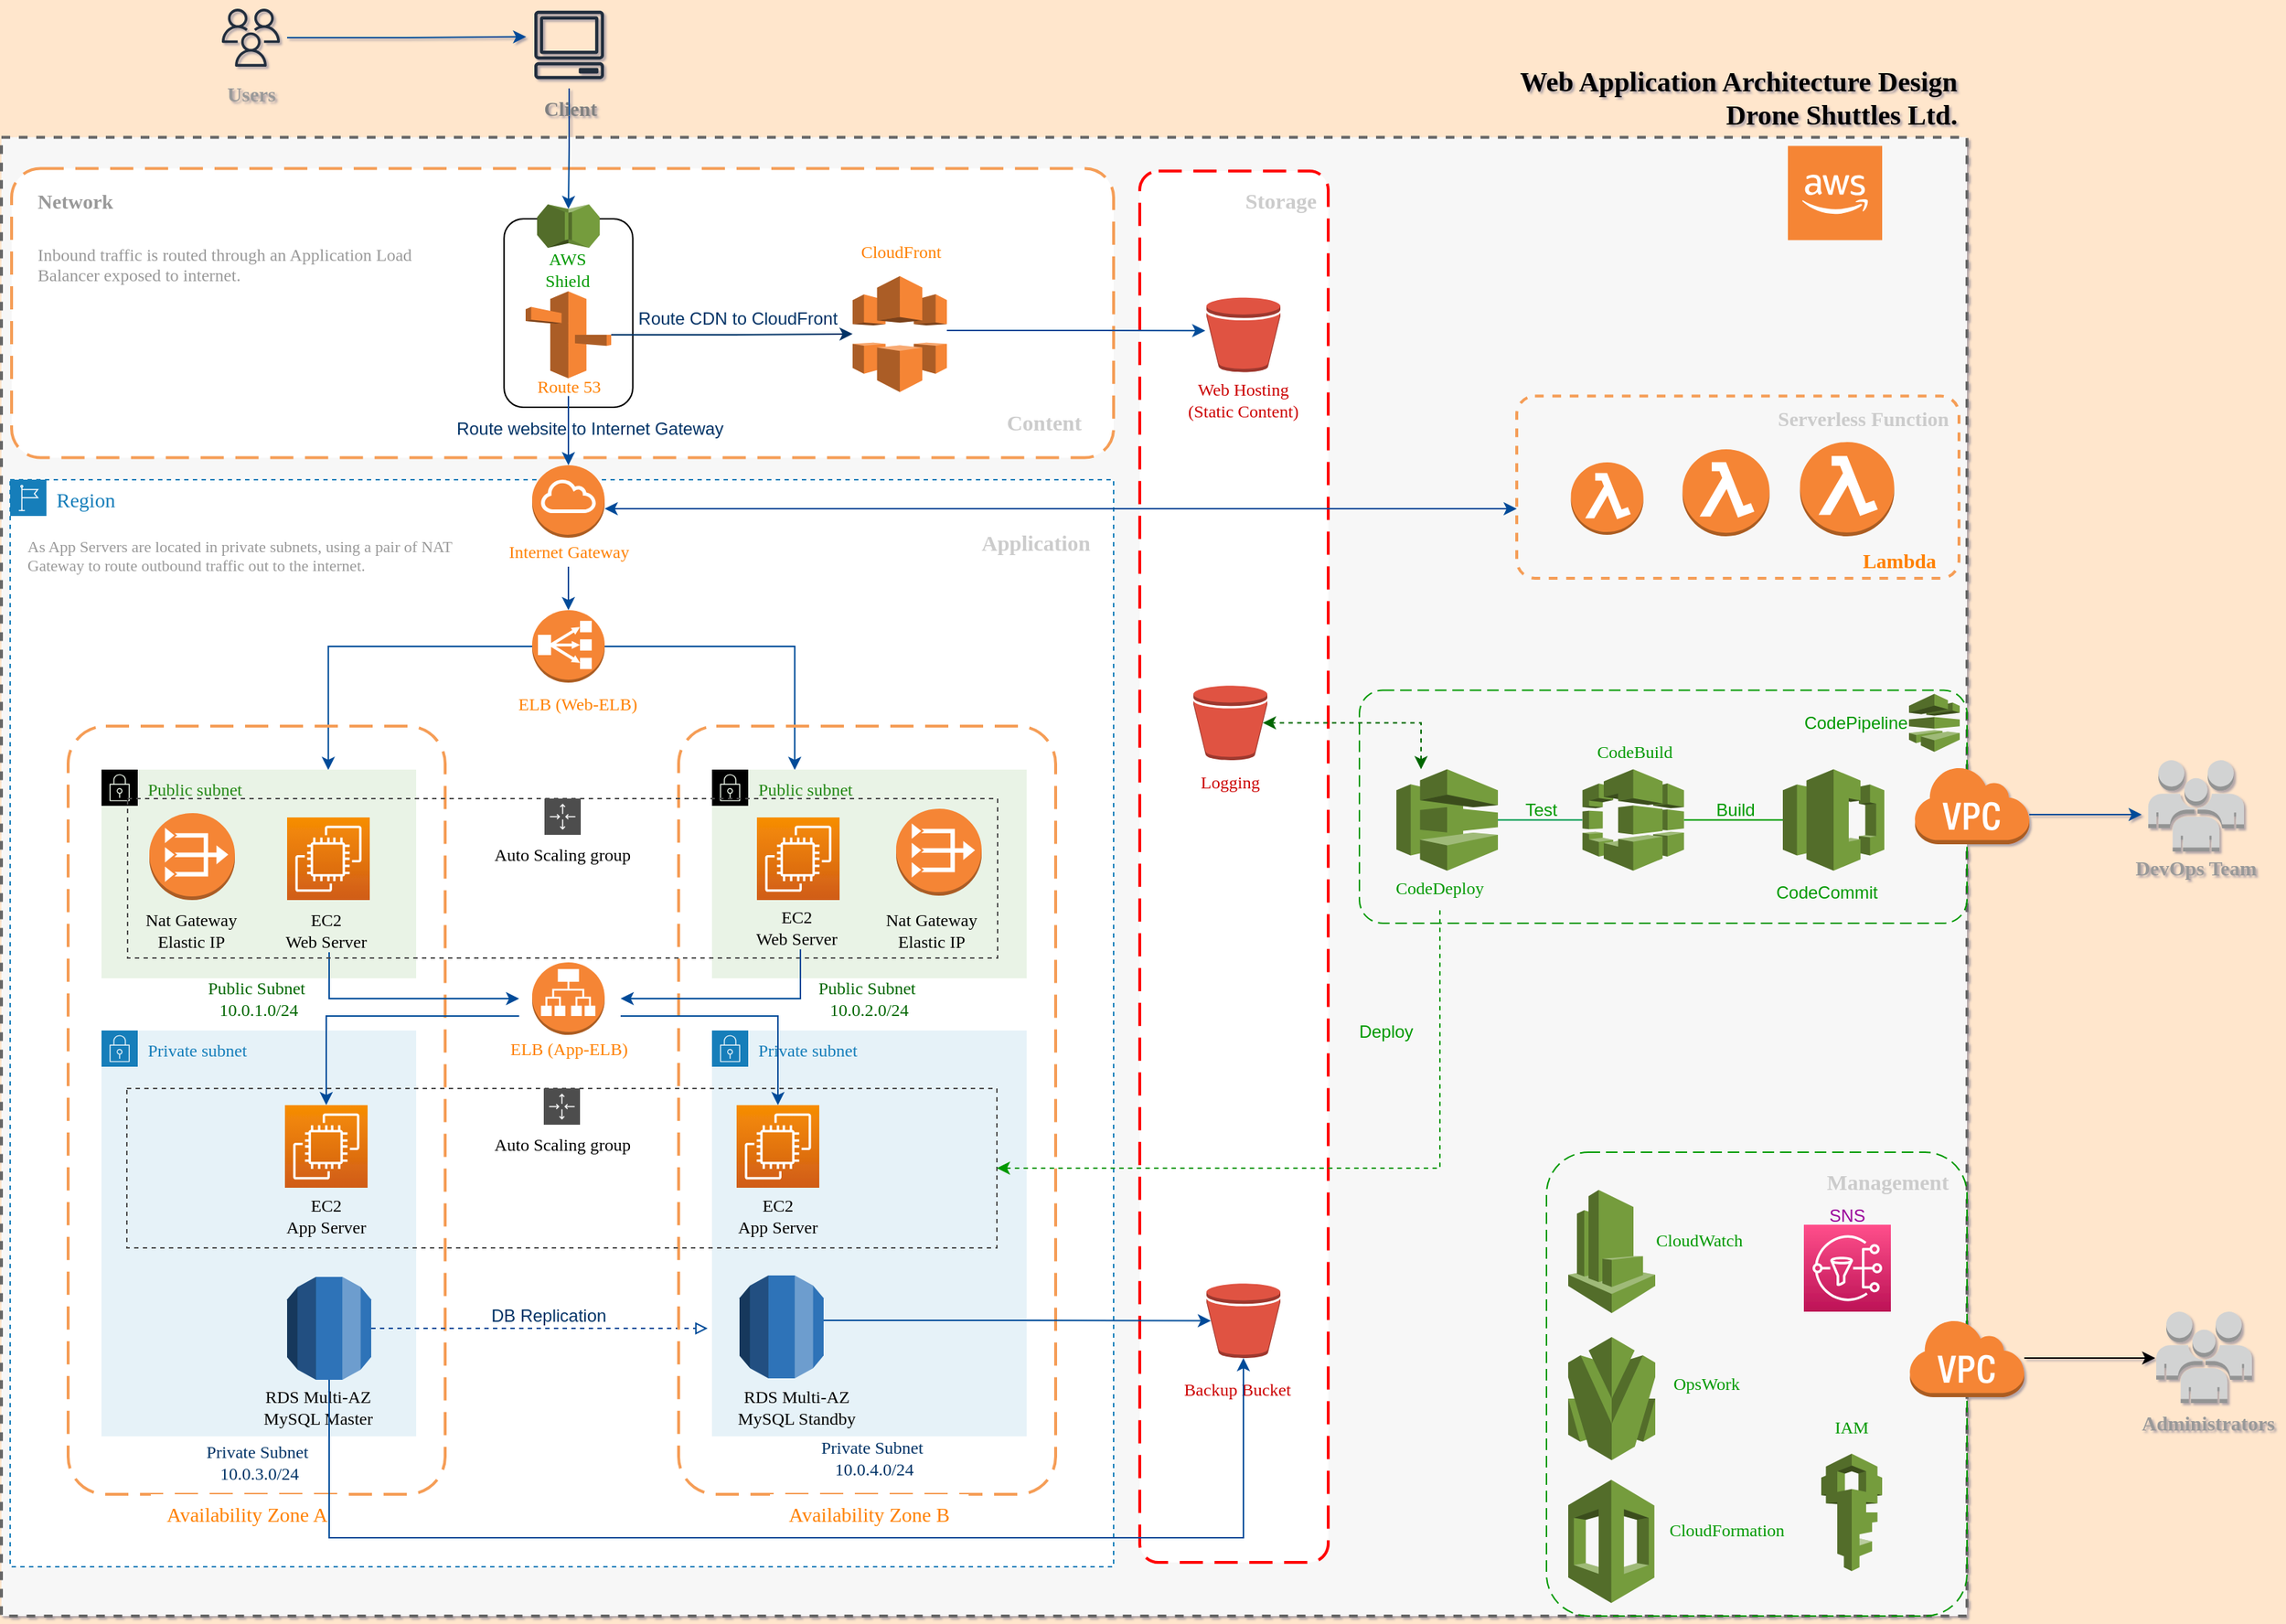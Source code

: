 <mxfile version="16.1.0" type="device"><diagram id="t9L2CBOJ9xngJ-AemiqN" name="Page-1"><mxGraphModel dx="1892" dy="1120" grid="0" gridSize="10" guides="1" tooltips="1" connect="1" arrows="1" fold="1" page="1" pageScale="1" pageWidth="827" pageHeight="1169" background="#FFE6CC" math="0" shadow="1"><root><mxCell id="0"/><mxCell id="1" parent="0"/><mxCell id="JAbM5U9XQyrOG1jiQ-Np-225" value="" style="rounded=0;arcSize=10;dashed=1;fillColor=#F7F7F7;strokeWidth=2;labelBackgroundColor=none;labelBorderColor=none;fontSize=12;fontColor=#333333;html=1;strokeColor=#666666;fontFamily=Verdana;" parent="1" vertex="1"><mxGeometry x="59" y="107.69" width="1355.5" height="1020.31" as="geometry"/></mxCell><mxCell id="JAbM5U9XQyrOG1jiQ-Np-194" value="" style="rounded=1;arcSize=10;dashed=1;strokeColor=#FF0000;fillColor=#FFFFFF;gradientColor=none;dashPattern=8 4;strokeWidth=2;labelBackgroundColor=none;labelBorderColor=none;fontSize=12;fontColor=#FF3333;html=1;fontFamily=Verdana;" parent="1" vertex="1"><mxGeometry x="844" y="131" width="130" height="960" as="geometry"/></mxCell><mxCell id="JAbM5U9XQyrOG1jiQ-Np-184" value="8" style="rounded=1;arcSize=10;dashed=1;strokeColor=#F59D56;fillColor=default;gradientColor=none;dashPattern=8 4;strokeWidth=2;labelBackgroundColor=none;labelBorderColor=none;fontSize=12;fontColor=#FF8000;html=1;fontFamily=Verdana;" parent="1" vertex="1"><mxGeometry x="66" y="129.25" width="760" height="199.5" as="geometry"/></mxCell><mxCell id="JAbM5U9XQyrOG1jiQ-Np-1" value="Region" style="points=[[0,0],[0.25,0],[0.5,0],[0.75,0],[1,0],[1,0.25],[1,0.5],[1,0.75],[1,1],[0.75,1],[0.5,1],[0.25,1],[0,1],[0,0.75],[0,0.5],[0,0.25]];outlineConnect=0;gradientColor=none;html=1;whiteSpace=wrap;fontSize=14;fontStyle=0;container=1;pointerEvents=0;collapsible=0;recursiveResize=0;shape=mxgraph.aws4.group;grIcon=mxgraph.aws4.group_region;strokeColor=#147EBA;fillColor=default;verticalAlign=top;align=left;spacingLeft=30;fontColor=#147EBA;dashed=1;fontFamily=Verdana;labelBackgroundColor=none;" parent="1" vertex="1"><mxGeometry x="65" y="344" width="761" height="750" as="geometry"/></mxCell><mxCell id="JAbM5U9XQyrOG1jiQ-Np-146" style="edgeStyle=orthogonalEdgeStyle;rounded=0;orthogonalLoop=1;jettySize=auto;html=1;fontSize=12;fontColor=#000000;strokeColor=#004C99;strokeWidth=1;entryX=0.308;entryY=0.057;entryDx=0;entryDy=0;entryPerimeter=0;fontFamily=Verdana;labelBackgroundColor=none;" parent="JAbM5U9XQyrOG1jiQ-Np-1" source="JAbM5U9XQyrOG1jiQ-Np-61" target="JAbM5U9XQyrOG1jiQ-Np-113" edge="1"><mxGeometry relative="1" as="geometry"/></mxCell><mxCell id="JAbM5U9XQyrOG1jiQ-Np-147" style="edgeStyle=orthogonalEdgeStyle;rounded=0;orthogonalLoop=1;jettySize=auto;html=1;fontSize=12;fontColor=#000000;strokeColor=#004C99;strokeWidth=1;entryX=0.69;entryY=0.057;entryDx=0;entryDy=0;entryPerimeter=0;fontFamily=Verdana;labelBackgroundColor=none;" parent="JAbM5U9XQyrOG1jiQ-Np-1" source="JAbM5U9XQyrOG1jiQ-Np-61" target="JAbM5U9XQyrOG1jiQ-Np-65" edge="1"><mxGeometry relative="1" as="geometry"/></mxCell><mxCell id="JAbM5U9XQyrOG1jiQ-Np-61" value="" style="outlineConnect=0;dashed=0;verticalLabelPosition=bottom;verticalAlign=top;align=center;html=1;shape=mxgraph.aws3.classic_load_balancer;fillColor=#F58534;gradientColor=none;rounded=1;labelBackgroundColor=none;fontSize=12;fontColor=default;strokeColor=default;fontFamily=Verdana;" parent="JAbM5U9XQyrOG1jiQ-Np-1" vertex="1"><mxGeometry x="360" y="90" width="50" height="50" as="geometry"/></mxCell><mxCell id="JAbM5U9XQyrOG1jiQ-Np-65" value="" style="rounded=1;arcSize=10;dashed=1;strokeColor=#F59D56;fillColor=none;gradientColor=none;dashPattern=8 4;strokeWidth=2;labelBackgroundColor=none;fontSize=12;fontColor=default;fontFamily=Verdana;" parent="JAbM5U9XQyrOG1jiQ-Np-1" vertex="1"><mxGeometry x="40" y="170" width="260" height="530" as="geometry"/></mxCell><mxCell id="JAbM5U9XQyrOG1jiQ-Np-76" value="ELB (Web-ELB)" style="text;strokeColor=none;fillColor=default;align=center;verticalAlign=middle;rounded=0;labelBackgroundColor=none;fontSize=12;fontColor=#FF8000;labelBorderColor=none;whiteSpace=wrap;html=1;fontFamily=Verdana;" parent="JAbM5U9XQyrOG1jiQ-Np-1" vertex="1"><mxGeometry x="340" y="140" width="103.25" height="30" as="geometry"/></mxCell><mxCell id="JAbM5U9XQyrOG1jiQ-Np-77" value="Public subnet" style="points=[[0,0],[0.25,0],[0.5,0],[0.75,0],[1,0],[1,0.25],[1,0.5],[1,0.75],[1,1],[0.75,1],[0.5,1],[0.25,1],[0,1],[0,0.75],[0,0.5],[0,0.25]];outlineConnect=0;gradientColor=none;html=1;whiteSpace=wrap;fontSize=12;fontStyle=0;container=1;pointerEvents=0;collapsible=0;recursiveResize=0;shape=mxgraph.aws4.group;grIcon=mxgraph.aws4.group_security_group;grStroke=0;strokeColor=default;fillColor=#E9F3E6;verticalAlign=top;align=left;spacingLeft=30;fontColor=#248814;dashed=0;rounded=1;labelBackgroundColor=none;labelBorderColor=none;fontFamily=Verdana;" parent="JAbM5U9XQyrOG1jiQ-Np-1" vertex="1"><mxGeometry x="63" y="200" width="217" height="144" as="geometry"/></mxCell><mxCell id="JAbM5U9XQyrOG1jiQ-Np-79" value="" style="outlineConnect=0;dashed=0;verticalLabelPosition=bottom;verticalAlign=top;align=center;html=1;shape=mxgraph.aws3.vpc_nat_gateway;fillColor=#F58536;gradientColor=none;rounded=1;labelBackgroundColor=none;fontSize=12;fontColor=default;strokeColor=default;fontFamily=Verdana;" parent="JAbM5U9XQyrOG1jiQ-Np-1" vertex="1"><mxGeometry x="96" y="230" width="59" height="60" as="geometry"/></mxCell><mxCell id="JAbM5U9XQyrOG1jiQ-Np-89" value="Private subnet" style="points=[[0,0],[0.25,0],[0.5,0],[0.75,0],[1,0],[1,0.25],[1,0.5],[1,0.75],[1,1],[0.75,1],[0.5,1],[0.25,1],[0,1],[0,0.75],[0,0.5],[0,0.25]];outlineConnect=0;gradientColor=none;html=1;whiteSpace=wrap;fontSize=12;fontStyle=0;container=1;pointerEvents=0;collapsible=0;recursiveResize=0;shape=mxgraph.aws4.group;grIcon=mxgraph.aws4.group_security_group;grStroke=0;strokeColor=#147EBA;fillColor=#E6F2F8;verticalAlign=top;align=left;spacingLeft=30;fontColor=#147EBA;dashed=0;rounded=1;labelBackgroundColor=none;labelBorderColor=none;fontFamily=Verdana;" parent="JAbM5U9XQyrOG1jiQ-Np-1" vertex="1"><mxGeometry x="63" y="380" width="217" height="280" as="geometry"/></mxCell><mxCell id="JAbM5U9XQyrOG1jiQ-Np-97" value="RDS Multi-AZ&lt;br style=&quot;font-size: 12px;&quot;&gt;MySQL Master" style="text;html=1;strokeColor=none;fillColor=none;align=center;verticalAlign=middle;whiteSpace=wrap;rounded=0;labelBackgroundColor=none;labelBorderColor=none;fontSize=12;fontColor=default;fontFamily=Verdana;" parent="JAbM5U9XQyrOG1jiQ-Np-89" vertex="1"><mxGeometry x="89" y="245" width="121" height="30" as="geometry"/></mxCell><mxCell id="JAbM5U9XQyrOG1jiQ-Np-90" value="" style="sketch=0;points=[[0,0,0],[0.25,0,0],[0.5,0,0],[0.75,0,0],[1,0,0],[0,1,0],[0.25,1,0],[0.5,1,0],[0.75,1,0],[1,1,0],[0,0.25,0],[0,0.5,0],[0,0.75,0],[1,0.25,0],[1,0.5,0],[1,0.75,0]];outlineConnect=0;fontColor=#232F3E;gradientColor=#F78E04;gradientDirection=north;fillColor=#D05C17;strokeColor=#ffffff;dashed=0;verticalLabelPosition=bottom;verticalAlign=top;align=center;html=1;fontSize=12;fontStyle=0;aspect=fixed;shape=mxgraph.aws4.resourceIcon;resIcon=mxgraph.aws4.ec2;rounded=1;labelBackgroundColor=none;labelBorderColor=none;fontFamily=Verdana;" parent="JAbM5U9XQyrOG1jiQ-Np-1" vertex="1"><mxGeometry x="191" y="233" width="57" height="57" as="geometry"/></mxCell><mxCell id="JAbM5U9XQyrOG1jiQ-Np-161" style="edgeStyle=orthogonalEdgeStyle;orthogonalLoop=1;jettySize=auto;html=1;fontSize=12;fontColor=#000000;strokeColor=#004C99;strokeWidth=1;rounded=0;dashed=1;endArrow=block;endFill=0;entryX=0.077;entryY=0.784;entryDx=0;entryDy=0;entryPerimeter=0;fontFamily=Verdana;labelBackgroundColor=none;" parent="JAbM5U9XQyrOG1jiQ-Np-1" source="JAbM5U9XQyrOG1jiQ-Np-96" target="JAbM5U9XQyrOG1jiQ-Np-113" edge="1"><mxGeometry relative="1" as="geometry"/></mxCell><mxCell id="JAbM5U9XQyrOG1jiQ-Np-96" value="" style="outlineConnect=0;dashed=0;verticalLabelPosition=bottom;verticalAlign=top;align=center;html=1;shape=mxgraph.aws3.rds;fillColor=#2E73B8;gradientColor=none;rounded=1;labelBackgroundColor=none;labelBorderColor=none;fontSize=12;fontColor=default;strokeColor=default;fontFamily=Verdana;" parent="JAbM5U9XQyrOG1jiQ-Np-1" vertex="1"><mxGeometry x="191" y="550" width="58" height="71" as="geometry"/></mxCell><mxCell id="JAbM5U9XQyrOG1jiQ-Np-98" value="Public Subnet&amp;nbsp; 10.0.1.0/24" style="text;html=1;strokeColor=none;fillColor=none;align=center;verticalAlign=middle;whiteSpace=wrap;rounded=0;labelBackgroundColor=none;labelBorderColor=none;fontSize=12;fontColor=#006600;fontFamily=Verdana;" parent="JAbM5U9XQyrOG1jiQ-Np-1" vertex="1"><mxGeometry x="127" y="350" width="89" height="16" as="geometry"/></mxCell><mxCell id="JAbM5U9XQyrOG1jiQ-Np-99" value="Private Subnet&amp;nbsp; 10.0.3.0/24" style="text;html=1;strokeColor=none;fillColor=default;align=center;verticalAlign=middle;whiteSpace=wrap;rounded=0;labelBackgroundColor=none;labelBorderColor=none;fontSize=12;fontColor=#003366;fontFamily=Verdana;" parent="JAbM5U9XQyrOG1jiQ-Np-1" vertex="1"><mxGeometry x="115.75" y="670" width="111.5" height="16" as="geometry"/></mxCell><mxCell id="JAbM5U9XQyrOG1jiQ-Np-113" value="" style="rounded=1;arcSize=10;dashed=1;strokeColor=#F59D56;fillColor=none;gradientColor=none;dashPattern=8 4;strokeWidth=2;labelBackgroundColor=none;fontSize=12;fontColor=default;fontFamily=Verdana;" parent="JAbM5U9XQyrOG1jiQ-Np-1" vertex="1"><mxGeometry x="461" y="170" width="260" height="530" as="geometry"/></mxCell><mxCell id="JAbM5U9XQyrOG1jiQ-Np-114" value="Public subnet" style="points=[[0,0],[0.25,0],[0.5,0],[0.75,0],[1,0],[1,0.25],[1,0.5],[1,0.75],[1,1],[0.75,1],[0.5,1],[0.25,1],[0,1],[0,0.75],[0,0.5],[0,0.25]];outlineConnect=0;gradientColor=none;html=1;whiteSpace=wrap;fontSize=12;fontStyle=0;container=1;pointerEvents=0;collapsible=0;recursiveResize=0;shape=mxgraph.aws4.group;grIcon=mxgraph.aws4.group_security_group;grStroke=0;strokeColor=default;fillColor=#E9F3E6;verticalAlign=top;align=left;spacingLeft=30;fontColor=#248814;dashed=0;rounded=1;labelBackgroundColor=none;labelBorderColor=none;fontFamily=Verdana;" parent="JAbM5U9XQyrOG1jiQ-Np-1" vertex="1"><mxGeometry x="484" y="200" width="217" height="144" as="geometry"/></mxCell><mxCell id="JAbM5U9XQyrOG1jiQ-Np-118" value="Private subnet" style="points=[[0,0],[0.25,0],[0.5,0],[0.75,0],[1,0],[1,0.25],[1,0.5],[1,0.75],[1,1],[0.75,1],[0.5,1],[0.25,1],[0,1],[0,0.75],[0,0.5],[0,0.25]];outlineConnect=0;gradientColor=none;html=1;whiteSpace=wrap;fontSize=12;fontStyle=0;container=1;pointerEvents=0;collapsible=0;recursiveResize=0;shape=mxgraph.aws4.group;grIcon=mxgraph.aws4.group_security_group;grStroke=0;strokeColor=#147EBA;fillColor=#E6F2F8;verticalAlign=top;align=left;spacingLeft=30;fontColor=#147EBA;dashed=0;rounded=1;labelBackgroundColor=none;labelBorderColor=none;fontFamily=Verdana;" parent="JAbM5U9XQyrOG1jiQ-Np-1" vertex="1"><mxGeometry x="484" y="380" width="217" height="280" as="geometry"/></mxCell><mxCell id="JAbM5U9XQyrOG1jiQ-Np-159" value="RDS Multi-AZ&lt;br style=&quot;font-size: 12px;&quot;&gt;MySQL Standby" style="text;html=1;strokeColor=none;fillColor=none;align=center;verticalAlign=middle;whiteSpace=wrap;rounded=0;labelBackgroundColor=none;labelBorderColor=none;fontSize=12;fontColor=default;fontFamily=Verdana;" parent="JAbM5U9XQyrOG1jiQ-Np-118" vertex="1"><mxGeometry x="4" y="245" width="109" height="30" as="geometry"/></mxCell><mxCell id="JAbM5U9XQyrOG1jiQ-Np-121" value="" style="sketch=0;points=[[0,0,0],[0.25,0,0],[0.5,0,0],[0.75,0,0],[1,0,0],[0,1,0],[0.25,1,0],[0.5,1,0],[0.75,1,0],[1,1,0],[0,0.25,0],[0,0.5,0],[0,0.75,0],[1,0.25,0],[1,0.5,0],[1,0.75,0]];outlineConnect=0;fontColor=#232F3E;gradientColor=#F78E04;gradientDirection=north;fillColor=#D05C17;strokeColor=#ffffff;dashed=0;verticalLabelPosition=bottom;verticalAlign=top;align=center;html=1;fontSize=12;fontStyle=0;aspect=fixed;shape=mxgraph.aws4.resourceIcon;resIcon=mxgraph.aws4.ec2;rounded=1;labelBackgroundColor=none;labelBorderColor=none;fontFamily=Verdana;" parent="JAbM5U9XQyrOG1jiQ-Np-1" vertex="1"><mxGeometry x="515" y="233" width="57" height="57" as="geometry"/></mxCell><mxCell id="JAbM5U9XQyrOG1jiQ-Np-122" value="" style="outlineConnect=0;dashed=0;verticalLabelPosition=bottom;verticalAlign=top;align=center;html=1;shape=mxgraph.aws3.rds;fillColor=#2E73B8;gradientColor=none;rounded=1;labelBackgroundColor=none;labelBorderColor=none;fontSize=12;fontColor=default;strokeColor=default;fontFamily=Verdana;" parent="JAbM5U9XQyrOG1jiQ-Np-1" vertex="1"><mxGeometry x="503" y="549" width="58" height="71" as="geometry"/></mxCell><mxCell id="JAbM5U9XQyrOG1jiQ-Np-124" value="Public Subnet&amp;nbsp; 10.0.2.0/24" style="text;html=1;strokeColor=none;fillColor=none;align=center;verticalAlign=middle;whiteSpace=wrap;rounded=0;labelBackgroundColor=none;labelBorderColor=none;fontSize=12;fontColor=#006600;fontFamily=Verdana;" parent="JAbM5U9XQyrOG1jiQ-Np-1" vertex="1"><mxGeometry x="548" y="350" width="89" height="16" as="geometry"/></mxCell><mxCell id="JAbM5U9XQyrOG1jiQ-Np-125" value="Private Subnet&amp;nbsp; 10.0.4.0/24" style="text;html=1;strokeColor=none;fillColor=default;align=center;verticalAlign=middle;whiteSpace=wrap;rounded=0;labelBackgroundColor=none;labelBorderColor=none;fontSize=12;fontColor=#003366;fontFamily=Verdana;" parent="JAbM5U9XQyrOG1jiQ-Np-1" vertex="1"><mxGeometry x="540.25" y="667" width="111.5" height="16" as="geometry"/></mxCell><mxCell id="JAbM5U9XQyrOG1jiQ-Np-126" value="Availability Zone A" style="text;html=1;strokeColor=none;fillColor=default;align=center;verticalAlign=middle;whiteSpace=wrap;rounded=0;labelBackgroundColor=none;labelBorderColor=none;fontSize=14;fontColor=#FF8000;fontFamily=Verdana;" parent="JAbM5U9XQyrOG1jiQ-Np-1" vertex="1"><mxGeometry x="97" y="700" width="133" height="30" as="geometry"/></mxCell><mxCell id="JAbM5U9XQyrOG1jiQ-Np-128" value="Availability Zone B" style="text;html=1;strokeColor=none;fillColor=default;align=center;verticalAlign=middle;whiteSpace=wrap;rounded=0;labelBackgroundColor=none;labelBorderColor=none;fontSize=14;fontColor=#FF8000;fontFamily=Verdana;" parent="JAbM5U9XQyrOG1jiQ-Np-1" vertex="1"><mxGeometry x="524" y="700" width="137" height="30" as="geometry"/></mxCell><mxCell id="JAbM5U9XQyrOG1jiQ-Np-145" value="Auto Scaling group" style="points=[[0,0],[0.25,0],[0.5,0],[0.75,0],[1,0],[1,0.25],[1,0.5],[1,0.75],[1,1],[0.75,1],[0.5,1],[0.25,1],[0,1],[0,0.75],[0,0.5],[0,0.25]];outlineConnect=0;gradientColor=none;html=1;whiteSpace=wrap;fontSize=12;fontStyle=0;container=1;pointerEvents=0;collapsible=0;recursiveResize=0;shape=mxgraph.aws4.groupCenter;grIcon=mxgraph.aws4.group_auto_scaling_group;grStroke=1;strokeColor=#4D4D4D;fillColor=none;verticalAlign=top;align=center;fontColor=#000000;dashed=1;spacingTop=25;rounded=1;labelBackgroundColor=none;labelBorderColor=none;fontFamily=Verdana;" parent="JAbM5U9XQyrOG1jiQ-Np-1" vertex="1"><mxGeometry x="80.5" y="420" width="600" height="110" as="geometry"/></mxCell><mxCell id="JAbM5U9XQyrOG1jiQ-Np-95" value="EC2&lt;br style=&quot;font-size: 12px;&quot;&gt;App Server" style="text;html=1;strokeColor=none;fillColor=none;align=center;verticalAlign=middle;whiteSpace=wrap;rounded=0;labelBackgroundColor=none;labelBorderColor=none;fontSize=12;fontColor=default;fontFamily=Verdana;" parent="JAbM5U9XQyrOG1jiQ-Np-145" vertex="1"><mxGeometry x="96.25" y="73" width="82" height="30" as="geometry"/></mxCell><mxCell id="JAbM5U9XQyrOG1jiQ-Np-116" value="" style="outlineConnect=0;dashed=0;verticalLabelPosition=bottom;verticalAlign=top;align=center;html=1;shape=mxgraph.aws3.vpc_nat_gateway;fillColor=#F58536;gradientColor=none;rounded=1;labelBackgroundColor=none;fontSize=12;fontColor=default;strokeColor=default;fontFamily=Verdana;" parent="JAbM5U9XQyrOG1jiQ-Np-1" vertex="1"><mxGeometry x="611" y="227" width="59" height="60" as="geometry"/></mxCell><mxCell id="JAbM5U9XQyrOG1jiQ-Np-156" style="edgeStyle=orthogonalEdgeStyle;rounded=0;orthogonalLoop=1;jettySize=auto;html=1;entryX=0.5;entryY=0;entryDx=0;entryDy=0;entryPerimeter=0;fontSize=12;fontColor=#000000;strokeColor=#004C99;strokeWidth=1;fontFamily=Verdana;labelBackgroundColor=none;" parent="JAbM5U9XQyrOG1jiQ-Np-1" target="JAbM5U9XQyrOG1jiQ-Np-94" edge="1"><mxGeometry relative="1" as="geometry"><mxPoint x="351" y="370" as="sourcePoint"/><Array as="points"><mxPoint x="218" y="370"/></Array></mxGeometry></mxCell><mxCell id="JAbM5U9XQyrOG1jiQ-Np-158" style="edgeStyle=orthogonalEdgeStyle;rounded=0;orthogonalLoop=1;jettySize=auto;html=1;entryX=0.5;entryY=0;entryDx=0;entryDy=0;entryPerimeter=0;fontSize=12;fontColor=#000000;strokeColor=#004C99;strokeWidth=1;fontFamily=Verdana;labelBackgroundColor=none;" parent="JAbM5U9XQyrOG1jiQ-Np-1" target="JAbM5U9XQyrOG1jiQ-Np-119" edge="1"><mxGeometry relative="1" as="geometry"><mxPoint x="421" y="370" as="sourcePoint"/><Array as="points"><mxPoint x="530" y="370"/></Array></mxGeometry></mxCell><mxCell id="JAbM5U9XQyrOG1jiQ-Np-148" value="" style="outlineConnect=0;dashed=0;verticalLabelPosition=bottom;verticalAlign=top;align=center;html=1;shape=mxgraph.aws3.application_load_balancer;fillColor=#F58534;gradientColor=none;rounded=1;labelBackgroundColor=none;labelBorderColor=none;fontSize=12;fontColor=#000000;strokeColor=#4D4D4D;fontFamily=Verdana;" parent="JAbM5U9XQyrOG1jiQ-Np-1" vertex="1"><mxGeometry x="360" y="333" width="50" height="50" as="geometry"/></mxCell><mxCell id="JAbM5U9XQyrOG1jiQ-Np-153" style="edgeStyle=orthogonalEdgeStyle;rounded=0;orthogonalLoop=1;jettySize=auto;html=1;fontSize=12;fontColor=#000000;strokeColor=#004C99;strokeWidth=1;fontFamily=Verdana;labelBackgroundColor=none;" parent="JAbM5U9XQyrOG1jiQ-Np-1" source="JAbM5U9XQyrOG1jiQ-Np-91" edge="1"><mxGeometry relative="1" as="geometry"><mxPoint x="351" y="358" as="targetPoint"/><Array as="points"><mxPoint x="220" y="358"/></Array></mxGeometry></mxCell><mxCell id="JAbM5U9XQyrOG1jiQ-Np-155" value="ELB (App-ELB)" style="text;strokeColor=none;fillColor=default;align=center;verticalAlign=middle;rounded=0;labelBackgroundColor=none;fontSize=12;fontColor=#FF8000;labelBorderColor=none;whiteSpace=wrap;html=1;fontFamily=Verdana;" parent="JAbM5U9XQyrOG1jiQ-Np-1" vertex="1"><mxGeometry x="331.63" y="383" width="106.75" height="20" as="geometry"/></mxCell><mxCell id="JAbM5U9XQyrOG1jiQ-Np-120" value="EC2&lt;br style=&quot;font-size: 12px;&quot;&gt;App Server" style="text;html=1;strokeColor=none;fillColor=none;align=center;verticalAlign=middle;whiteSpace=wrap;rounded=0;labelBackgroundColor=none;labelBorderColor=none;fontSize=12;fontColor=default;fontFamily=Verdana;" parent="JAbM5U9XQyrOG1jiQ-Np-1" vertex="1"><mxGeometry x="486" y="493" width="87" height="30" as="geometry"/></mxCell><mxCell id="JAbM5U9XQyrOG1jiQ-Np-119" value="" style="sketch=0;points=[[0,0,0],[0.25,0,0],[0.5,0,0],[0.75,0,0],[1,0,0],[0,1,0],[0.25,1,0],[0.5,1,0],[0.75,1,0],[1,1,0],[0,0.25,0],[0,0.5,0],[0,0.75,0],[1,0.25,0],[1,0.5,0],[1,0.75,0]];outlineConnect=0;fontColor=#232F3E;gradientColor=#F78E04;gradientDirection=north;fillColor=#D05C17;strokeColor=#ffffff;dashed=0;verticalLabelPosition=bottom;verticalAlign=top;align=center;html=1;fontSize=12;fontStyle=0;aspect=fixed;shape=mxgraph.aws4.resourceIcon;resIcon=mxgraph.aws4.ec2;rounded=1;labelBackgroundColor=none;labelBorderColor=none;fontFamily=Verdana;" parent="JAbM5U9XQyrOG1jiQ-Np-1" vertex="1"><mxGeometry x="501" y="431.5" width="57" height="57" as="geometry"/></mxCell><mxCell id="JAbM5U9XQyrOG1jiQ-Np-94" value="" style="sketch=0;points=[[0,0,0],[0.25,0,0],[0.5,0,0],[0.75,0,0],[1,0,0],[0,1,0],[0.25,1,0],[0.5,1,0],[0.75,1,0],[1,1,0],[0,0.25,0],[0,0.5,0],[0,0.75,0],[1,0.25,0],[1,0.5,0],[1,0.75,0]];outlineConnect=0;fontColor=#232F3E;gradientColor=#F78E04;gradientDirection=north;fillColor=#D05C17;strokeColor=#ffffff;dashed=0;verticalLabelPosition=bottom;verticalAlign=top;align=center;html=1;fontSize=12;fontStyle=0;aspect=fixed;shape=mxgraph.aws4.resourceIcon;resIcon=mxgraph.aws4.ec2;rounded=1;labelBackgroundColor=none;labelBorderColor=none;fontFamily=Verdana;" parent="JAbM5U9XQyrOG1jiQ-Np-1" vertex="1"><mxGeometry x="189.5" y="431.5" width="57" height="57" as="geometry"/></mxCell><mxCell id="JAbM5U9XQyrOG1jiQ-Np-167" value="" style="outlineConnect=0;dashed=0;verticalLabelPosition=bottom;verticalAlign=top;align=center;html=1;shape=mxgraph.aws3.internet_gateway;fillColor=#F58534;gradientColor=none;rounded=1;labelBackgroundColor=none;labelBorderColor=none;fontSize=12;fontColor=#000000;strokeColor=#4D4D4D;fontFamily=Verdana;" parent="JAbM5U9XQyrOG1jiQ-Np-1" vertex="1"><mxGeometry x="360" y="-10" width="50" height="50" as="geometry"/></mxCell><mxCell id="JAbM5U9XQyrOG1jiQ-Np-172" style="edgeStyle=orthogonalEdgeStyle;rounded=0;sketch=0;orthogonalLoop=1;jettySize=auto;html=1;entryX=0.5;entryY=0;entryDx=0;entryDy=0;entryPerimeter=0;shadow=0;fontSize=12;fontColor=#000000;endArrow=classic;endFill=1;strokeColor=#004C99;strokeWidth=1;fontFamily=Verdana;labelBackgroundColor=none;" parent="JAbM5U9XQyrOG1jiQ-Np-1" source="JAbM5U9XQyrOG1jiQ-Np-168" target="JAbM5U9XQyrOG1jiQ-Np-61" edge="1"><mxGeometry relative="1" as="geometry"/></mxCell><mxCell id="JAbM5U9XQyrOG1jiQ-Np-168" value="Internet Gateway" style="text;strokeColor=none;fillColor=default;align=center;verticalAlign=middle;rounded=0;labelBackgroundColor=none;fontSize=12;fontColor=#FF8000;labelBorderColor=none;whiteSpace=wrap;html=1;fontFamily=Verdana;" parent="JAbM5U9XQyrOG1jiQ-Np-1" vertex="1"><mxGeometry x="329.63" y="40" width="110.75" height="20" as="geometry"/></mxCell><mxCell id="JAbM5U9XQyrOG1jiQ-Np-115" value="EC2&lt;br style=&quot;font-size: 12px;&quot;&gt;Web Server" style="text;html=1;strokeColor=none;fillColor=none;align=center;verticalAlign=middle;whiteSpace=wrap;rounded=0;labelBackgroundColor=none;labelBorderColor=none;fontSize=12;fontColor=default;fontFamily=Verdana;" parent="JAbM5U9XQyrOG1jiQ-Np-1" vertex="1"><mxGeometry x="501" y="294" width="83" height="30" as="geometry"/></mxCell><mxCell id="JAbM5U9XQyrOG1jiQ-Np-181" style="edgeStyle=orthogonalEdgeStyle;rounded=0;sketch=0;orthogonalLoop=1;jettySize=auto;html=1;entryX=0.006;entryY=0.406;entryDx=0;entryDy=0;entryPerimeter=0;shadow=0;fontSize=12;fontColor=#FF8000;endArrow=classic;endFill=1;strokeColor=#004C99;strokeWidth=1;fontFamily=Verdana;labelBackgroundColor=none;" parent="1" source="JAbM5U9XQyrOG1jiQ-Np-8" target="JAbM5U9XQyrOG1jiQ-Np-13" edge="1"><mxGeometry relative="1" as="geometry"/></mxCell><mxCell id="JAbM5U9XQyrOG1jiQ-Np-8" value="Users" style="sketch=0;outlineConnect=0;fontColor=#999999;gradientColor=none;strokeColor=#232F3E;fillColor=none;dashed=0;verticalLabelPosition=bottom;verticalAlign=top;align=center;html=1;fontSize=14;fontStyle=1;aspect=fixed;shape=mxgraph.aws4.resourceIcon;resIcon=mxgraph.aws4.users;fontFamily=Verdana;labelBackgroundColor=none;" parent="1" vertex="1"><mxGeometry x="206" y="14" width="50" height="50" as="geometry"/></mxCell><mxCell id="JAbM5U9XQyrOG1jiQ-Np-180" style="edgeStyle=orthogonalEdgeStyle;rounded=0;sketch=0;orthogonalLoop=1;jettySize=auto;html=1;entryX=0.5;entryY=0.105;entryDx=0;entryDy=0;entryPerimeter=0;shadow=0;fontSize=12;fontColor=#FF8000;endArrow=classic;endFill=1;strokeColor=#004C99;strokeWidth=1;fontFamily=Verdana;labelBackgroundColor=none;" parent="1" source="JAbM5U9XQyrOG1jiQ-Np-13" target="JAbM5U9XQyrOG1jiQ-Np-37" edge="1"><mxGeometry relative="1" as="geometry"/></mxCell><mxCell id="JAbM5U9XQyrOG1jiQ-Np-13" value="Client" style="sketch=0;outlineConnect=0;fontColor=#808080;gradientColor=none;strokeColor=#232F3E;fillColor=none;dashed=0;verticalLabelPosition=bottom;verticalAlign=top;align=center;html=1;fontSize=14;fontStyle=1;aspect=fixed;shape=mxgraph.aws4.resourceIcon;resIcon=mxgraph.aws4.client;fontFamily=Verdana;labelBackgroundColor=none;" parent="1" vertex="1"><mxGeometry x="420.51" y="14" width="60" height="60" as="geometry"/></mxCell><mxCell id="JAbM5U9XQyrOG1jiQ-Np-46" value="" style="rounded=1;whiteSpace=wrap;html=1;fontSize=12;labelBackgroundColor=none;fontColor=default;fillColor=none;strokeColor=default;fontFamily=Verdana;" parent="1" vertex="1"><mxGeometry x="405.63" y="164" width="88.75" height="130" as="geometry"/></mxCell><mxCell id="EipkWplSexkDDPjJkWgK-40" style="edgeStyle=orthogonalEdgeStyle;rounded=0;orthogonalLoop=1;jettySize=auto;html=1;fontSize=12;fontColor=#003366;startArrow=none;startFill=0;endArrow=classic;endFill=1;strokeColor=#003366;" edge="1" parent="1" source="JAbM5U9XQyrOG1jiQ-Np-17" target="JAbM5U9XQyrOG1jiQ-Np-175"><mxGeometry relative="1" as="geometry"/></mxCell><mxCell id="JAbM5U9XQyrOG1jiQ-Np-17" value="" style="outlineConnect=0;dashed=0;verticalLabelPosition=bottom;verticalAlign=top;align=center;html=1;shape=mxgraph.aws3.route_53;fillColor=#F58536;gradientColor=none;fontFamily=Verdana;fontSize=12;labelBackgroundColor=none;" parent="1" vertex="1"><mxGeometry x="420.5" y="214" width="59" height="60" as="geometry"/></mxCell><mxCell id="JAbM5U9XQyrOG1jiQ-Np-37" value="" style="outlineConnect=0;dashed=0;verticalLabelPosition=bottom;verticalAlign=top;align=center;html=1;shape=mxgraph.aws3.shield;fillColor=#759C3E;gradientColor=none;fontSize=12;fontFamily=Verdana;labelBackgroundColor=none;" parent="1" vertex="1"><mxGeometry x="428.38" y="154" width="43.25" height="30" as="geometry"/></mxCell><mxCell id="JAbM5U9XQyrOG1jiQ-Np-169" style="edgeStyle=orthogonalEdgeStyle;rounded=0;sketch=0;orthogonalLoop=1;jettySize=auto;html=1;entryX=0.5;entryY=0;entryDx=0;entryDy=0;entryPerimeter=0;shadow=0;fontSize=12;fontColor=#000000;endArrow=classic;endFill=1;strokeColor=#004C99;strokeWidth=1;fontFamily=Verdana;labelBackgroundColor=none;" parent="1" source="JAbM5U9XQyrOG1jiQ-Np-26" target="JAbM5U9XQyrOG1jiQ-Np-167" edge="1"><mxGeometry relative="1" as="geometry"><Array as="points"><mxPoint x="450" y="308"/><mxPoint x="450" y="308"/></Array></mxGeometry></mxCell><mxCell id="JAbM5U9XQyrOG1jiQ-Np-26" value="Route 53" style="text;html=1;strokeColor=none;fillColor=none;align=center;verticalAlign=middle;whiteSpace=wrap;rounded=0;labelBackgroundColor=none;fontSize=12;fontColor=#FF8000;fontFamily=Verdana;" parent="1" vertex="1"><mxGeometry x="420.51" y="274" width="59" height="12.25" as="geometry"/></mxCell><mxCell id="JAbM5U9XQyrOG1jiQ-Np-41" value="AWS&lt;br style=&quot;font-size: 12px;&quot;&gt;Shield" style="text;html=1;strokeColor=none;fillColor=default;align=center;verticalAlign=middle;whiteSpace=wrap;rounded=0;labelBackgroundColor=none;fontSize=12;fontColor=#009900;fontFamily=Verdana;" parent="1" vertex="1"><mxGeometry x="413.39" y="192.88" width="73.24" height="12.25" as="geometry"/></mxCell><mxCell id="JAbM5U9XQyrOG1jiQ-Np-144" value="Auto Scaling group" style="points=[[0,0],[0.25,0],[0.5,0],[0.75,0],[1,0],[1,0.25],[1,0.5],[1,0.75],[1,1],[0.75,1],[0.5,1],[0.25,1],[0,1],[0,0.75],[0,0.5],[0,0.25]];outlineConnect=0;gradientColor=none;html=1;whiteSpace=wrap;fontSize=12;fontStyle=0;container=1;pointerEvents=0;collapsible=0;recursiveResize=0;shape=mxgraph.aws4.groupCenter;grIcon=mxgraph.aws4.group_auto_scaling_group;grStroke=1;strokeColor=#4D4D4D;fillColor=none;verticalAlign=top;align=center;fontColor=#000000;dashed=1;spacingTop=25;rounded=1;labelBackgroundColor=none;labelBorderColor=none;fontFamily=Verdana;" parent="1" vertex="1"><mxGeometry x="146" y="564" width="600" height="110" as="geometry"/></mxCell><mxCell id="JAbM5U9XQyrOG1jiQ-Np-80" value="Nat Gateway&lt;br style=&quot;font-size: 12px;&quot;&gt;Elastic IP" style="text;html=1;strokeColor=none;fillColor=none;align=center;verticalAlign=middle;whiteSpace=wrap;rounded=0;labelBackgroundColor=none;fontSize=12;fontColor=default;fontFamily=Verdana;" parent="JAbM5U9XQyrOG1jiQ-Np-144" vertex="1"><mxGeometry y="76" width="88" height="30" as="geometry"/></mxCell><mxCell id="JAbM5U9XQyrOG1jiQ-Np-91" value="EC2&lt;br style=&quot;font-size: 12px;&quot;&gt;Web Server" style="text;html=1;strokeColor=none;fillColor=none;align=center;verticalAlign=middle;whiteSpace=wrap;rounded=0;labelBackgroundColor=none;labelBorderColor=none;fontSize=12;fontColor=default;fontFamily=Verdana;" parent="JAbM5U9XQyrOG1jiQ-Np-144" vertex="1"><mxGeometry x="92" y="76" width="89.5" height="30" as="geometry"/></mxCell><mxCell id="JAbM5U9XQyrOG1jiQ-Np-117" value="Nat Gateway&lt;br style=&quot;font-size: 12px;&quot;&gt;Elastic IP" style="text;html=1;strokeColor=none;fillColor=none;align=center;verticalAlign=middle;whiteSpace=wrap;rounded=0;labelBackgroundColor=none;fontSize=12;fontColor=default;fontFamily=Verdana;" parent="JAbM5U9XQyrOG1jiQ-Np-144" vertex="1"><mxGeometry x="507.5" y="76" width="92.5" height="30" as="geometry"/></mxCell><mxCell id="JAbM5U9XQyrOG1jiQ-Np-154" style="edgeStyle=orthogonalEdgeStyle;rounded=0;orthogonalLoop=1;jettySize=auto;html=1;fontSize=12;fontColor=#000000;strokeColor=#004C99;strokeWidth=1;fontFamily=Verdana;labelBackgroundColor=none;" parent="1" source="JAbM5U9XQyrOG1jiQ-Np-115" edge="1"><mxGeometry relative="1" as="geometry"><mxPoint x="486" y="702" as="targetPoint"/><Array as="points"><mxPoint x="610" y="702"/></Array></mxGeometry></mxCell><mxCell id="JAbM5U9XQyrOG1jiQ-Np-196" style="edgeStyle=orthogonalEdgeStyle;rounded=0;sketch=0;orthogonalLoop=1;jettySize=auto;html=1;entryX=0.06;entryY=0.5;entryDx=0;entryDy=0;entryPerimeter=0;shadow=0;fontSize=12;fontColor=#FF0000;endArrow=classic;endFill=1;strokeColor=#004C99;strokeWidth=1;fontFamily=Verdana;labelBackgroundColor=none;" parent="1" source="JAbM5U9XQyrOG1jiQ-Np-175" edge="1"><mxGeometry relative="1" as="geometry"><mxPoint x="889.22" y="241.125" as="targetPoint"/><Array as="points"><mxPoint x="784" y="241"/><mxPoint x="784" y="241"/></Array></mxGeometry></mxCell><mxCell id="JAbM5U9XQyrOG1jiQ-Np-175" value="" style="outlineConnect=0;dashed=0;verticalLabelPosition=bottom;verticalAlign=top;align=center;html=1;shape=mxgraph.aws3.cloudfront;fillColor=#F58536;gradientColor=none;rounded=1;labelBackgroundColor=none;labelBorderColor=none;fontSize=12;fontColor=#000000;strokeColor=#4D4D4D;fontFamily=Verdana;" parent="1" vertex="1"><mxGeometry x="646" y="203.44" width="65" height="80" as="geometry"/></mxCell><mxCell id="JAbM5U9XQyrOG1jiQ-Np-177" value="CloudFront" style="text;html=1;strokeColor=none;fillColor=none;align=center;verticalAlign=middle;whiteSpace=wrap;rounded=0;labelBackgroundColor=none;fontSize=12;fontColor=#FF8000;fontFamily=Verdana;" parent="1" vertex="1"><mxGeometry x="649.75" y="180.63" width="59" height="12.25" as="geometry"/></mxCell><mxCell id="JAbM5U9XQyrOG1jiQ-Np-139" value="Web Hosting&lt;br style=&quot;font-size: 12px;&quot;&gt;(Static Content)" style="text;html=1;strokeColor=none;fillColor=default;align=center;verticalAlign=middle;whiteSpace=wrap;rounded=0;labelBackgroundColor=none;labelBorderColor=none;fontSize=12;fontColor=#CC0000;fontFamily=Verdana;" parent="1" vertex="1"><mxGeometry x="866" y="274" width="99" height="30" as="geometry"/></mxCell><mxCell id="JAbM5U9XQyrOG1jiQ-Np-132" value="" style="outlineConnect=0;dashed=0;verticalLabelPosition=bottom;verticalAlign=top;align=center;html=1;shape=mxgraph.aws3.bucket;fillColor=#E05243;gradientColor=none;rounded=1;labelBackgroundColor=none;labelBorderColor=none;fontSize=12;fontColor=#CC0000;strokeColor=#FF0000;fontFamily=Verdana;" parent="1" vertex="1"><mxGeometry x="890" y="898.5" width="51" height="51.5" as="geometry"/></mxCell><mxCell id="JAbM5U9XQyrOG1jiQ-Np-141" value="Backup Bucket" style="text;html=1;strokeColor=none;fillColor=default;align=center;verticalAlign=middle;whiteSpace=wrap;rounded=0;labelBackgroundColor=none;labelBorderColor=none;fontSize=12;fontColor=#CC0000;fontFamily=Verdana;" parent="1" vertex="1"><mxGeometry x="861.5" y="957" width="99" height="30" as="geometry"/></mxCell><mxCell id="JAbM5U9XQyrOG1jiQ-Np-133" value="" style="outlineConnect=0;dashed=0;verticalLabelPosition=bottom;verticalAlign=top;align=center;html=1;shape=mxgraph.aws3.bucket;fillColor=#E05243;gradientColor=none;rounded=1;labelBackgroundColor=none;labelBorderColor=none;fontSize=12;fontColor=#CC0000;strokeColor=#FF0000;fontFamily=Verdana;" parent="1" vertex="1"><mxGeometry x="881" y="486" width="51" height="51.5" as="geometry"/></mxCell><mxCell id="JAbM5U9XQyrOG1jiQ-Np-140" value="Logging" style="text;html=1;strokeColor=none;fillColor=default;align=center;verticalAlign=middle;whiteSpace=wrap;rounded=0;labelBackgroundColor=none;labelBorderColor=none;fontSize=12;fontColor=#CC0000;fontFamily=Verdana;" parent="1" vertex="1"><mxGeometry x="857" y="538" width="99" height="30" as="geometry"/></mxCell><mxCell id="JAbM5U9XQyrOG1jiQ-Np-199" value="Storage" style="text;html=1;strokeColor=none;fillColor=default;align=right;verticalAlign=top;whiteSpace=wrap;rounded=0;labelBackgroundColor=none;labelBorderColor=none;fontSize=15;fontColor=#CCCCCC;fontFamily=Verdana;fontStyle=1" parent="1" vertex="1"><mxGeometry x="908" y="136.19" width="60" height="30" as="geometry"/></mxCell><mxCell id="JAbM5U9XQyrOG1jiQ-Np-215" style="edgeStyle=orthogonalEdgeStyle;rounded=0;sketch=0;orthogonalLoop=1;jettySize=auto;html=1;entryX=0;entryY=0.5;entryDx=0;entryDy=0;entryPerimeter=0;shadow=0;fontSize=12;fontColor=#009900;endArrow=none;endFill=0;strokeColor=#00994D;strokeWidth=1;fontFamily=Verdana;labelBackgroundColor=none;" parent="1" source="JAbM5U9XQyrOG1jiQ-Np-200" target="JAbM5U9XQyrOG1jiQ-Np-201" edge="1"><mxGeometry relative="1" as="geometry"/></mxCell><mxCell id="JAbM5U9XQyrOG1jiQ-Np-257" style="edgeStyle=orthogonalEdgeStyle;rounded=0;sketch=0;orthogonalLoop=1;jettySize=auto;html=1;entryX=0.94;entryY=0.5;entryDx=0;entryDy=0;entryPerimeter=0;shadow=0;dashed=1;labelBackgroundColor=none;fontFamily=Verdana;fontSize=19;fontColor=default;startArrow=classic;startFill=1;endArrow=classic;endFill=1;strokeColor=#006600;strokeWidth=1;" parent="1" source="JAbM5U9XQyrOG1jiQ-Np-200" target="JAbM5U9XQyrOG1jiQ-Np-133" edge="1"><mxGeometry relative="1" as="geometry"><Array as="points"><mxPoint x="1038" y="512"/></Array></mxGeometry></mxCell><mxCell id="JAbM5U9XQyrOG1jiQ-Np-200" value="" style="outlineConnect=0;dashed=0;verticalLabelPosition=bottom;verticalAlign=top;align=center;html=1;shape=mxgraph.aws3.codedeploy;fillColor=#759C3E;gradientColor=none;rounded=1;labelBackgroundColor=none;labelBorderColor=none;fontSize=12;fontColor=#FF0000;strokeColor=#4D4D4D;fontFamily=Verdana;" parent="1" vertex="1"><mxGeometry x="1021" y="543.75" width="70" height="70" as="geometry"/></mxCell><mxCell id="JAbM5U9XQyrOG1jiQ-Np-201" value="" style="outlineConnect=0;dashed=0;verticalLabelPosition=bottom;verticalAlign=top;align=center;html=1;shape=mxgraph.aws3.codebuild;fillColor=#759C3E;gradientColor=none;rounded=1;labelBackgroundColor=none;labelBorderColor=none;fontSize=12;fontColor=#FF0000;strokeColor=#4D4D4D;fontFamily=Verdana;" parent="1" vertex="1"><mxGeometry x="1149.34" y="543.75" width="70" height="70" as="geometry"/></mxCell><mxCell id="JAbM5U9XQyrOG1jiQ-Np-202" value="" style="rounded=1;arcSize=10;dashed=1;strokeColor=#009900;fillColor=none;gradientColor=none;dashPattern=8 4;strokeWidth=1;labelBackgroundColor=none;labelBorderColor=none;fontSize=12;fontColor=#FF0000;html=1;fontFamily=Verdana;" parent="1" vertex="1"><mxGeometry x="1124.5" y="808" width="290" height="320" as="geometry"/></mxCell><mxCell id="JAbM5U9XQyrOG1jiQ-Np-204" value="" style="outlineConnect=0;dashed=0;verticalLabelPosition=bottom;verticalAlign=top;align=center;html=1;shape=mxgraph.aws3.cloudwatch;fillColor=#759C3E;gradientColor=none;rounded=1;labelBackgroundColor=none;labelBorderColor=none;fontSize=12;fontColor=#333333;strokeColor=#97D077;fontFamily=Verdana;" parent="1" vertex="1"><mxGeometry x="1139.5" y="834" width="60" height="85" as="geometry"/></mxCell><mxCell id="JAbM5U9XQyrOG1jiQ-Np-205" value="" style="outlineConnect=0;dashed=0;verticalLabelPosition=bottom;verticalAlign=top;align=center;html=1;shape=mxgraph.aws3.opsworks;fillColor=#759C3E;gradientColor=none;rounded=1;labelBackgroundColor=none;labelBorderColor=none;fontSize=12;fontColor=#333333;strokeColor=#97D077;aspect=fixed;fontFamily=Verdana;" parent="1" vertex="1"><mxGeometry x="1139.47" y="935.5" width="60.05" height="85" as="geometry"/></mxCell><mxCell id="JAbM5U9XQyrOG1jiQ-Np-206" value="" style="outlineConnect=0;dashed=0;verticalLabelPosition=bottom;verticalAlign=top;align=center;html=1;shape=mxgraph.aws3.cloudformation;fillColor=#759C3E;gradientColor=none;rounded=1;labelBackgroundColor=none;labelBorderColor=none;fontSize=12;fontColor=#333333;strokeColor=#97D077;aspect=fixed;fontFamily=Verdana;" parent="1" vertex="1"><mxGeometry x="1139.5" y="1034" width="59.41" height="85" as="geometry"/></mxCell><mxCell id="JAbM5U9XQyrOG1jiQ-Np-207" value="" style="outlineConnect=0;dashed=0;verticalLabelPosition=bottom;verticalAlign=top;align=center;html=1;shape=mxgraph.aws3.iam;fillColor=#759C3E;gradientColor=none;rounded=1;labelBackgroundColor=none;labelBorderColor=none;fontSize=12;fontColor=#333333;strokeColor=#97D077;fontFamily=Verdana;" parent="1" vertex="1"><mxGeometry x="1314" y="1016" width="42" height="81" as="geometry"/></mxCell><mxCell id="EipkWplSexkDDPjJkWgK-6" style="edgeStyle=orthogonalEdgeStyle;rounded=0;orthogonalLoop=1;jettySize=auto;html=1;fontSize=12;fontColor=#999999;" edge="1" parent="1" source="JAbM5U9XQyrOG1jiQ-Np-209"><mxGeometry relative="1" as="geometry"><mxPoint x="1544.333" y="950" as="targetPoint"/></mxGeometry></mxCell><mxCell id="JAbM5U9XQyrOG1jiQ-Np-209" value="" style="outlineConnect=0;dashed=0;verticalLabelPosition=bottom;verticalAlign=top;align=center;html=1;shape=mxgraph.aws3.virtual_private_cloud;fillColor=#F58534;gradientColor=none;rounded=1;labelBackgroundColor=none;labelBorderColor=none;fontSize=12;fontColor=#333333;strokeColor=#97D077;fontFamily=Verdana;" parent="1" vertex="1"><mxGeometry x="1374.5" y="923" width="79.5" height="54" as="geometry"/></mxCell><mxCell id="JAbM5U9XQyrOG1jiQ-Np-210" value="" style="outlineConnect=0;dashed=0;verticalLabelPosition=bottom;verticalAlign=top;align=center;html=1;shape=mxgraph.aws3.users;fillColor=#D2D3D3;gradientColor=none;rounded=1;labelBackgroundColor=none;labelBorderColor=none;fontSize=12;fontColor=#333333;strokeColor=#97D077;fontFamily=Verdana;" parent="1" vertex="1"><mxGeometry x="1545" y="918" width="66" height="63" as="geometry"/></mxCell><mxCell id="JAbM5U9XQyrOG1jiQ-Np-221" style="edgeStyle=orthogonalEdgeStyle;rounded=0;sketch=0;orthogonalLoop=1;jettySize=auto;html=1;shadow=0;fontSize=12;fontColor=#009900;endArrow=classic;endFill=1;strokeColor=#004C99;strokeWidth=1;fontFamily=Verdana;labelBackgroundColor=none;" parent="1" source="JAbM5U9XQyrOG1jiQ-Np-211" edge="1"><mxGeometry relative="1" as="geometry"><mxPoint x="1535" y="575" as="targetPoint"/><Array as="points"><mxPoint x="1476" y="575"/><mxPoint x="1476" y="575"/></Array></mxGeometry></mxCell><mxCell id="JAbM5U9XQyrOG1jiQ-Np-212" value="&lt;font color=&quot;#009900&quot; style=&quot;font-size: 12px&quot;&gt;CodeBuild&lt;/font&gt;" style="text;html=1;strokeColor=none;fillColor=none;align=center;verticalAlign=middle;whiteSpace=wrap;rounded=0;labelBackgroundColor=none;labelBorderColor=none;fontSize=12;fontColor=#333333;fontFamily=Verdana;" parent="1" vertex="1"><mxGeometry x="1135" y="519.25" width="101" height="26" as="geometry"/></mxCell><mxCell id="EipkWplSexkDDPjJkWgK-7" style="edgeStyle=orthogonalEdgeStyle;rounded=0;orthogonalLoop=1;jettySize=auto;html=1;entryX=1;entryY=0.5;entryDx=0;entryDy=0;fontSize=12;fontColor=#999999;startArrow=none;startFill=0;strokeColor=#009900;dashed=1;" edge="1" parent="1" source="JAbM5U9XQyrOG1jiQ-Np-213" target="JAbM5U9XQyrOG1jiQ-Np-145"><mxGeometry relative="1" as="geometry"><Array as="points"><mxPoint x="1051" y="819"/></Array></mxGeometry></mxCell><mxCell id="JAbM5U9XQyrOG1jiQ-Np-213" value="&lt;font color=&quot;#009900&quot; style=&quot;font-size: 12px;&quot;&gt;CodeDeploy&lt;/font&gt;" style="text;html=1;strokeColor=none;fillColor=none;align=center;verticalAlign=middle;whiteSpace=wrap;rounded=0;labelBackgroundColor=none;labelBorderColor=none;fontSize=12;fontColor=#333333;fontFamily=Verdana;" parent="1" vertex="1"><mxGeometry x="1021" y="611.1" width="60" height="30" as="geometry"/></mxCell><mxCell id="JAbM5U9XQyrOG1jiQ-Np-224" value="&lt;font style=&quot;font-size: 14px&quot;&gt;DevOps Team&lt;/font&gt;" style="text;html=1;strokeColor=none;fillColor=none;align=center;verticalAlign=middle;whiteSpace=wrap;rounded=0;labelBackgroundColor=none;labelBorderColor=none;fontSize=14;fontColor=#999999;fontFamily=Verdana;fontStyle=1" parent="1" vertex="1"><mxGeometry x="1515" y="598" width="115" height="30" as="geometry"/></mxCell><mxCell id="JAbM5U9XQyrOG1jiQ-Np-231" value="CloudWatch" style="text;html=1;strokeColor=none;fillColor=none;align=center;verticalAlign=middle;whiteSpace=wrap;rounded=0;labelBackgroundColor=none;labelBorderColor=none;fontFamily=Verdana;fontSize=12;fontColor=#009900;" parent="1" vertex="1"><mxGeometry x="1199.52" y="854" width="60" height="30" as="geometry"/></mxCell><mxCell id="JAbM5U9XQyrOG1jiQ-Np-232" value="OpsWork" style="text;html=1;strokeColor=none;fillColor=none;align=center;verticalAlign=middle;whiteSpace=wrap;rounded=0;labelBackgroundColor=none;labelBorderColor=none;fontFamily=Verdana;fontSize=12;fontColor=#009900;" parent="1" vertex="1"><mxGeometry x="1205" y="953" width="60" height="30" as="geometry"/></mxCell><mxCell id="JAbM5U9XQyrOG1jiQ-Np-233" value="CloudFormation" style="text;html=1;strokeColor=none;fillColor=none;align=center;verticalAlign=middle;whiteSpace=wrap;rounded=0;labelBackgroundColor=none;labelBorderColor=none;fontFamily=Verdana;fontSize=12;fontColor=#009900;" parent="1" vertex="1"><mxGeometry x="1219.34" y="1054" width="60" height="30" as="geometry"/></mxCell><mxCell id="JAbM5U9XQyrOG1jiQ-Np-234" value="IAM" style="text;html=1;strokeColor=none;fillColor=none;align=center;verticalAlign=middle;whiteSpace=wrap;rounded=0;labelBackgroundColor=none;labelBorderColor=none;fontFamily=Verdana;fontSize=12;fontColor=#009900;" parent="1" vertex="1"><mxGeometry x="1305" y="983" width="60" height="30" as="geometry"/></mxCell><mxCell id="JAbM5U9XQyrOG1jiQ-Np-236" value="&lt;font style=&quot;font-size: 14px;&quot;&gt;&lt;b style=&quot;font-size: 14px;&quot;&gt;Administrators&lt;/b&gt;&lt;/font&gt;" style="text;html=1;strokeColor=none;fillColor=none;align=center;verticalAlign=middle;whiteSpace=wrap;rounded=0;labelBackgroundColor=none;labelBorderColor=none;fontFamily=Verdana;fontSize=14;fontColor=#999999;" parent="1" vertex="1"><mxGeometry x="1551" y="981" width="60" height="30" as="geometry"/></mxCell><mxCell id="JAbM5U9XQyrOG1jiQ-Np-237" value="&lt;b&gt;Management&lt;/b&gt;" style="text;html=1;strokeColor=none;fillColor=none;align=right;verticalAlign=top;whiteSpace=wrap;rounded=0;labelBackgroundColor=none;labelBorderColor=none;fontFamily=Verdana;fontSize=15;fontColor=#CCCCCC;" parent="1" vertex="1"><mxGeometry x="1329" y="813" width="75" height="30" as="geometry"/></mxCell><mxCell id="JAbM5U9XQyrOG1jiQ-Np-239" value="" style="outlineConnect=0;dashed=0;verticalLabelPosition=bottom;verticalAlign=top;align=center;html=1;shape=mxgraph.aws3.cloud_2;fillColor=#F58534;gradientColor=none;rounded=0;labelBackgroundColor=none;labelBorderColor=none;fontFamily=Verdana;fontSize=13;fontColor=#666666;strokeColor=#009900;strokeWidth=1;" parent="1" vertex="1"><mxGeometry x="1291" y="113.69" width="65" height="65" as="geometry"/></mxCell><mxCell id="JAbM5U9XQyrOG1jiQ-Np-240" style="edgeStyle=orthogonalEdgeStyle;rounded=0;sketch=0;orthogonalLoop=1;jettySize=auto;html=1;entryX=0.5;entryY=1;entryDx=0;entryDy=0;shadow=0;labelBackgroundColor=none;fontFamily=Verdana;fontSize=13;fontColor=#666666;endArrow=classic;endFill=1;strokeColor=#004C99;strokeWidth=1;entryPerimeter=0;" parent="1" source="JAbM5U9XQyrOG1jiQ-Np-96" target="JAbM5U9XQyrOG1jiQ-Np-132" edge="1"><mxGeometry relative="1" as="geometry"><Array as="points"><mxPoint x="285" y="1074"/><mxPoint x="916" y="1074"/></Array></mxGeometry></mxCell><mxCell id="JAbM5U9XQyrOG1jiQ-Np-241" style="edgeStyle=orthogonalEdgeStyle;rounded=0;sketch=0;orthogonalLoop=1;jettySize=auto;html=1;entryX=0.06;entryY=0.5;entryDx=0;entryDy=0;entryPerimeter=0;shadow=0;labelBackgroundColor=none;fontFamily=Verdana;fontSize=13;fontColor=#666666;endArrow=classic;endFill=1;strokeColor=#004C99;strokeWidth=1;" parent="1" source="JAbM5U9XQyrOG1jiQ-Np-122" target="JAbM5U9XQyrOG1jiQ-Np-132" edge="1"><mxGeometry relative="1" as="geometry"><Array as="points"><mxPoint x="768" y="924"/><mxPoint x="768" y="924"/></Array></mxGeometry></mxCell><mxCell id="JAbM5U9XQyrOG1jiQ-Np-242" value="" style="rounded=1;arcSize=10;dashed=1;strokeColor=#F59D56;fillColor=none;gradientColor=none;strokeWidth=2;labelBackgroundColor=none;labelBorderColor=none;fontFamily=Verdana;fontSize=13;fontColor=#666666;html=1;" parent="1" vertex="1"><mxGeometry x="1104" y="286.25" width="305" height="125.75" as="geometry"/></mxCell><mxCell id="JAbM5U9XQyrOG1jiQ-Np-243" value="" style="outlineConnect=0;dashed=0;verticalLabelPosition=bottom;verticalAlign=top;align=center;html=1;shape=mxgraph.aws3.lambda_function;fillColor=#F58534;gradientColor=none;rounded=0;labelBackgroundColor=none;labelBorderColor=none;fontFamily=Verdana;fontSize=13;fontColor=#666666;strokeColor=#FF0000;strokeWidth=1;" parent="1" vertex="1"><mxGeometry x="1141.34" y="332" width="50" height="50" as="geometry"/></mxCell><mxCell id="JAbM5U9XQyrOG1jiQ-Np-244" value="" style="outlineConnect=0;dashed=0;verticalLabelPosition=bottom;verticalAlign=top;align=center;html=1;shape=mxgraph.aws3.lambda_function;fillColor=#F58534;gradientColor=none;rounded=0;labelBackgroundColor=none;labelBorderColor=none;fontFamily=Verdana;fontSize=13;fontColor=#666666;strokeColor=#FF0000;strokeWidth=1;" parent="1" vertex="1"><mxGeometry x="1218.34" y="323" width="60" height="60" as="geometry"/></mxCell><mxCell id="JAbM5U9XQyrOG1jiQ-Np-245" value="" style="outlineConnect=0;dashed=0;verticalLabelPosition=bottom;verticalAlign=top;align=center;html=1;shape=mxgraph.aws3.lambda_function;fillColor=#F58534;gradientColor=none;rounded=0;labelBackgroundColor=none;labelBorderColor=none;fontFamily=Verdana;fontSize=13;fontColor=#666666;strokeColor=#FF0000;strokeWidth=1;" parent="1" vertex="1"><mxGeometry x="1299.34" y="318" width="65" height="65" as="geometry"/></mxCell><mxCell id="JAbM5U9XQyrOG1jiQ-Np-246" style="edgeStyle=orthogonalEdgeStyle;rounded=0;sketch=0;orthogonalLoop=1;jettySize=auto;html=1;shadow=0;labelBackgroundColor=none;fontFamily=Verdana;fontSize=13;fontColor=#666666;endArrow=classic;endFill=1;strokeColor=#004C99;strokeWidth=1;startArrow=classic;startFill=1;" parent="1" source="JAbM5U9XQyrOG1jiQ-Np-167" target="JAbM5U9XQyrOG1jiQ-Np-242" edge="1"><mxGeometry relative="1" as="geometry"><Array as="points"><mxPoint x="696" y="364"/><mxPoint x="696" y="364"/></Array></mxGeometry></mxCell><mxCell id="JAbM5U9XQyrOG1jiQ-Np-247" value="&lt;font style=&quot;font-size: 14px&quot;&gt;Serverless Function&lt;/font&gt;" style="text;html=1;strokeColor=none;fillColor=none;align=right;verticalAlign=middle;whiteSpace=wrap;rounded=0;labelBackgroundColor=none;labelBorderColor=none;fontFamily=Verdana;fontSize=13;fontColor=#CCCCCC;fontStyle=1" parent="1" vertex="1"><mxGeometry x="1237.34" y="288" width="166.66" height="30" as="geometry"/></mxCell><mxCell id="JAbM5U9XQyrOG1jiQ-Np-248" value="Lambda" style="text;html=1;strokeColor=none;fillColor=none;align=center;verticalAlign=bottom;whiteSpace=wrap;rounded=0;labelBackgroundColor=none;labelBorderColor=none;fontFamily=Verdana;fontSize=14;fontColor=#FF8000;fontStyle=1" parent="1" vertex="1"><mxGeometry x="1338.34" y="382" width="60" height="30" as="geometry"/></mxCell><mxCell id="JAbM5U9XQyrOG1jiQ-Np-252" value="Web Application Architecture Design&lt;br&gt;Drone Shuttles Ltd." style="text;strokeColor=none;fillColor=none;align=right;verticalAlign=bottom;rounded=0;labelBackgroundColor=none;labelBorderColor=none;fontFamily=Verdana;fontSize=19;fontColor=default;shadow=1;horizontal=1;html=1;fontStyle=1;spacing=5;" parent="1" vertex="1"><mxGeometry x="1008" y="36" width="404" height="74" as="geometry"/></mxCell><mxCell id="JAbM5U9XQyrOG1jiQ-Np-262" value="Content" style="text;html=1;strokeColor=none;fillColor=none;align=right;verticalAlign=bottom;whiteSpace=wrap;rounded=0;shadow=1;labelBackgroundColor=none;labelBorderColor=none;fontFamily=Verdana;fontSize=15;fontColor=#CCCCCC;fontStyle=1" parent="1" vertex="1"><mxGeometry x="746" y="286.25" width="60" height="30" as="geometry"/></mxCell><mxCell id="JAbM5U9XQyrOG1jiQ-Np-264" value="Application" style="text;html=1;strokeColor=none;fillColor=default;align=right;verticalAlign=top;whiteSpace=wrap;rounded=0;labelBackgroundColor=none;labelBorderColor=none;fontSize=15;fontColor=#CCCCCC;fontFamily=Verdana;fontStyle=1" parent="1" vertex="1"><mxGeometry x="752" y="371.75" width="60" height="30" as="geometry"/></mxCell><mxCell id="XfuUY04lnJA74ZVMgwZf-1" value="" style="outlineConnect=0;dashed=0;verticalLabelPosition=bottom;verticalAlign=top;align=center;html=1;shape=mxgraph.aws3.bucket;fillColor=#E05243;gradientColor=none;rounded=1;labelBackgroundColor=none;labelBorderColor=none;fontSize=12;fontColor=#CC0000;strokeColor=#FF0000;fontFamily=Verdana;" parent="1" vertex="1"><mxGeometry x="890" y="218.25" width="51" height="51.5" as="geometry"/></mxCell><mxCell id="ABf2eSSl1czad8cRk82I-4" value="&lt;h1&gt;&lt;font style=&quot;line-height: 1 ; font-size: 14px&quot; color=&quot;#999999&quot; face=&quot;Verdana&quot;&gt;Network&lt;/font&gt;&lt;/h1&gt;&lt;div style=&quot;font-size: 12px&quot;&gt;&lt;font style=&quot;line-height: 1 ; font-size: 12px&quot; color=&quot;#999999&quot; face=&quot;Verdana&quot;&gt;Inbound traffic is routed through an Application Load Balancer exposed to internet.&lt;/font&gt;&lt;/div&gt;&lt;div style=&quot;font-size: 12px&quot;&gt;&lt;font style=&quot;font-size: 12px ; line-height: 1&quot; color=&quot;#999999&quot;&gt;&lt;br&gt;&lt;/font&gt;&lt;/div&gt;" style="text;html=1;strokeColor=none;fillColor=none;spacing=5;spacingTop=-30;whiteSpace=wrap;overflow=hidden;rounded=0;fontFamily=Times New Roman;fontSize=13;fontColor=#666666;verticalAlign=top;align=left;" parent="1" vertex="1"><mxGeometry x="79" y="136.19" width="296" height="77.81" as="geometry"/></mxCell><mxCell id="ABf2eSSl1czad8cRk82I-5" value="&lt;h1 style=&quot;line-height: 1.2 ; font-size: 11px&quot;&gt;&lt;br style=&quot;font-size: 11px&quot;&gt;&lt;/h1&gt;&lt;p style=&quot;font-size: 11px&quot;&gt;As App Servers are located in private subnets, using a pair of NAT Gateway to route outbound traffic out to the internet.&lt;br style=&quot;font-size: 11px&quot;&gt;&lt;/p&gt;" style="text;html=1;strokeColor=none;fillColor=none;spacing=5;spacingTop=-30;whiteSpace=wrap;overflow=hidden;rounded=0;fontFamily=Verdana;fontSize=11;fontColor=#999999;" parent="1" vertex="1"><mxGeometry x="71.5" y="371.75" width="319" height="58.25" as="geometry"/></mxCell><mxCell id="EipkWplSexkDDPjJkWgK-1" value="" style="sketch=0;points=[[0,0,0],[0.25,0,0],[0.5,0,0],[0.75,0,0],[1,0,0],[0,1,0],[0.25,1,0],[0.5,1,0],[0.75,1,0],[1,1,0],[0,0.25,0],[0,0.5,0],[0,0.75,0],[1,0.25,0],[1,0.5,0],[1,0.75,0]];outlineConnect=0;fontColor=#232F3E;gradientColor=#FF4F8B;gradientDirection=north;fillColor=#BC1356;strokeColor=#ffffff;dashed=0;verticalLabelPosition=bottom;verticalAlign=top;align=center;html=1;fontSize=12;fontStyle=0;aspect=fixed;shape=mxgraph.aws4.resourceIcon;resIcon=mxgraph.aws4.sns;" vertex="1" parent="1"><mxGeometry x="1302" y="858" width="60" height="60" as="geometry"/></mxCell><mxCell id="EipkWplSexkDDPjJkWgK-2" value="SNS" style="text;html=1;strokeColor=none;fillColor=none;align=center;verticalAlign=middle;whiteSpace=wrap;rounded=0;fontSize=12;fontColor=#990099;" vertex="1" parent="1"><mxGeometry x="1302" y="837" width="60" height="30" as="geometry"/></mxCell><mxCell id="EipkWplSexkDDPjJkWgK-3" value="" style="outlineConnect=0;dashed=0;verticalLabelPosition=bottom;verticalAlign=top;align=center;html=1;shape=mxgraph.aws3.users;fillColor=#D2D3D3;gradientColor=none;rounded=1;labelBackgroundColor=none;labelBorderColor=none;fontSize=12;fontColor=#333333;strokeColor=#97D077;fontFamily=Verdana;" vertex="1" parent="1"><mxGeometry x="1539.5" y="537.5" width="66" height="63" as="geometry"/></mxCell><mxCell id="EipkWplSexkDDPjJkWgK-9" style="edgeStyle=orthogonalEdgeStyle;rounded=0;orthogonalLoop=1;jettySize=auto;html=1;entryX=1;entryY=0.5;entryDx=0;entryDy=0;entryPerimeter=0;fontSize=12;fontColor=#999999;startArrow=none;startFill=0;strokeColor=#009900;endArrow=none;endFill=0;" edge="1" parent="1" source="EipkWplSexkDDPjJkWgK-4" target="JAbM5U9XQyrOG1jiQ-Np-201"><mxGeometry relative="1" as="geometry"/></mxCell><mxCell id="EipkWplSexkDDPjJkWgK-4" value="" style="outlineConnect=0;dashed=0;verticalLabelPosition=bottom;verticalAlign=top;align=center;html=1;shape=mxgraph.aws3.codecommit;fillColor=#759C3E;gradientColor=none;fontSize=12;fontColor=#999999;" vertex="1" parent="1"><mxGeometry x="1287.5" y="543.75" width="70" height="70" as="geometry"/></mxCell><mxCell id="EipkWplSexkDDPjJkWgK-8" value="&lt;font color=&quot;#009900&quot;&gt;Test&lt;/font&gt;" style="text;html=1;strokeColor=none;fillColor=none;align=center;verticalAlign=middle;whiteSpace=wrap;rounded=0;fontSize=12;fontColor=#999999;" vertex="1" parent="1"><mxGeometry x="1091" y="557.25" width="60" height="30" as="geometry"/></mxCell><mxCell id="EipkWplSexkDDPjJkWgK-10" value="Build" style="text;html=1;strokeColor=none;fillColor=none;align=center;verticalAlign=middle;whiteSpace=wrap;rounded=0;fontSize=12;fontColor=#009900;" vertex="1" parent="1"><mxGeometry x="1225" y="557.25" width="60" height="30" as="geometry"/></mxCell><mxCell id="EipkWplSexkDDPjJkWgK-11" value="&lt;font color=&quot;#009900&quot;&gt;Deploy&lt;/font&gt;" style="text;html=1;strokeColor=none;fillColor=none;align=center;verticalAlign=middle;whiteSpace=wrap;rounded=0;fontSize=12;fontColor=#999999;" vertex="1" parent="1"><mxGeometry x="984" y="710" width="60" height="30" as="geometry"/></mxCell><mxCell id="EipkWplSexkDDPjJkWgK-12" value="CodeCommit" style="text;html=1;strokeColor=none;fillColor=none;align=center;verticalAlign=middle;whiteSpace=wrap;rounded=0;fontSize=12;fontColor=#009900;" vertex="1" parent="1"><mxGeometry x="1287.5" y="613.75" width="60" height="30" as="geometry"/></mxCell><mxCell id="EipkWplSexkDDPjJkWgK-16" value="" style="outlineConnect=0;dashed=0;verticalLabelPosition=bottom;verticalAlign=top;align=center;html=1;shape=mxgraph.aws3.codepipeline;fillColor=#759C3E;gradientColor=none;fontSize=12;fontColor=#009900;strokeColor=#009900;strokeWidth=1;" vertex="1" parent="1"><mxGeometry x="1374.5" y="491.75" width="35" height="40" as="geometry"/></mxCell><mxCell id="EipkWplSexkDDPjJkWgK-17" value="CodePipeline" style="text;html=1;strokeColor=none;fillColor=none;align=center;verticalAlign=middle;whiteSpace=wrap;rounded=0;fontSize=12;fontColor=#009900;" vertex="1" parent="1"><mxGeometry x="1308" y="496.75" width="60" height="30" as="geometry"/></mxCell><mxCell id="EipkWplSexkDDPjJkWgK-20" value="" style="rounded=1;arcSize=10;dashed=1;strokeColor=#009900;fillColor=none;gradientColor=none;dashPattern=8 4;strokeWidth=1;labelBackgroundColor=none;labelBorderColor=none;fontSize=12;fontColor=#FF0000;html=1;fontFamily=Verdana;shadow=0;glass=0;" vertex="1" parent="1"><mxGeometry x="995.5" y="489.25" width="419" height="160.75" as="geometry"/></mxCell><mxCell id="JAbM5U9XQyrOG1jiQ-Np-211" value="" style="outlineConnect=0;dashed=0;verticalLabelPosition=bottom;verticalAlign=top;align=center;html=1;shape=mxgraph.aws3.virtual_private_cloud;fillColor=#F58534;gradientColor=none;rounded=1;labelBackgroundColor=none;labelBorderColor=none;fontSize=12;fontColor=#333333;strokeColor=#97D077;fontFamily=Verdana;" parent="1" vertex="1"><mxGeometry x="1378" y="541.5" width="79.5" height="54" as="geometry"/></mxCell><mxCell id="EipkWplSexkDDPjJkWgK-34" value="DB Replication" style="text;html=1;strokeColor=none;fillColor=none;align=center;verticalAlign=middle;whiteSpace=wrap;rounded=0;shadow=0;glass=0;dashed=1;labelBorderColor=none;fontSize=12;fontColor=#003366;" vertex="1" parent="1"><mxGeometry x="390.5" y="905.5" width="91.37" height="30" as="geometry"/></mxCell><mxCell id="EipkWplSexkDDPjJkWgK-37" value="Route website to Internet Gateway" style="text;html=1;strokeColor=none;fillColor=none;align=center;verticalAlign=middle;whiteSpace=wrap;rounded=0;shadow=0;glass=0;dashed=1;labelBorderColor=none;fontSize=12;fontColor=#003366;" vertex="1" parent="1"><mxGeometry x="363" y="294" width="204" height="30" as="geometry"/></mxCell><mxCell id="EipkWplSexkDDPjJkWgK-35" value="Route CDN to CloudFront" style="text;html=1;strokeColor=none;fillColor=none;align=center;verticalAlign=middle;whiteSpace=wrap;rounded=0;shadow=0;glass=0;dashed=1;labelBorderColor=none;fontSize=12;fontColor=#003366;labelBackgroundColor=none;" vertex="1" parent="1"><mxGeometry x="494.38" y="218.25" width="146" height="30" as="geometry"/></mxCell></root></mxGraphModel></diagram></mxfile>